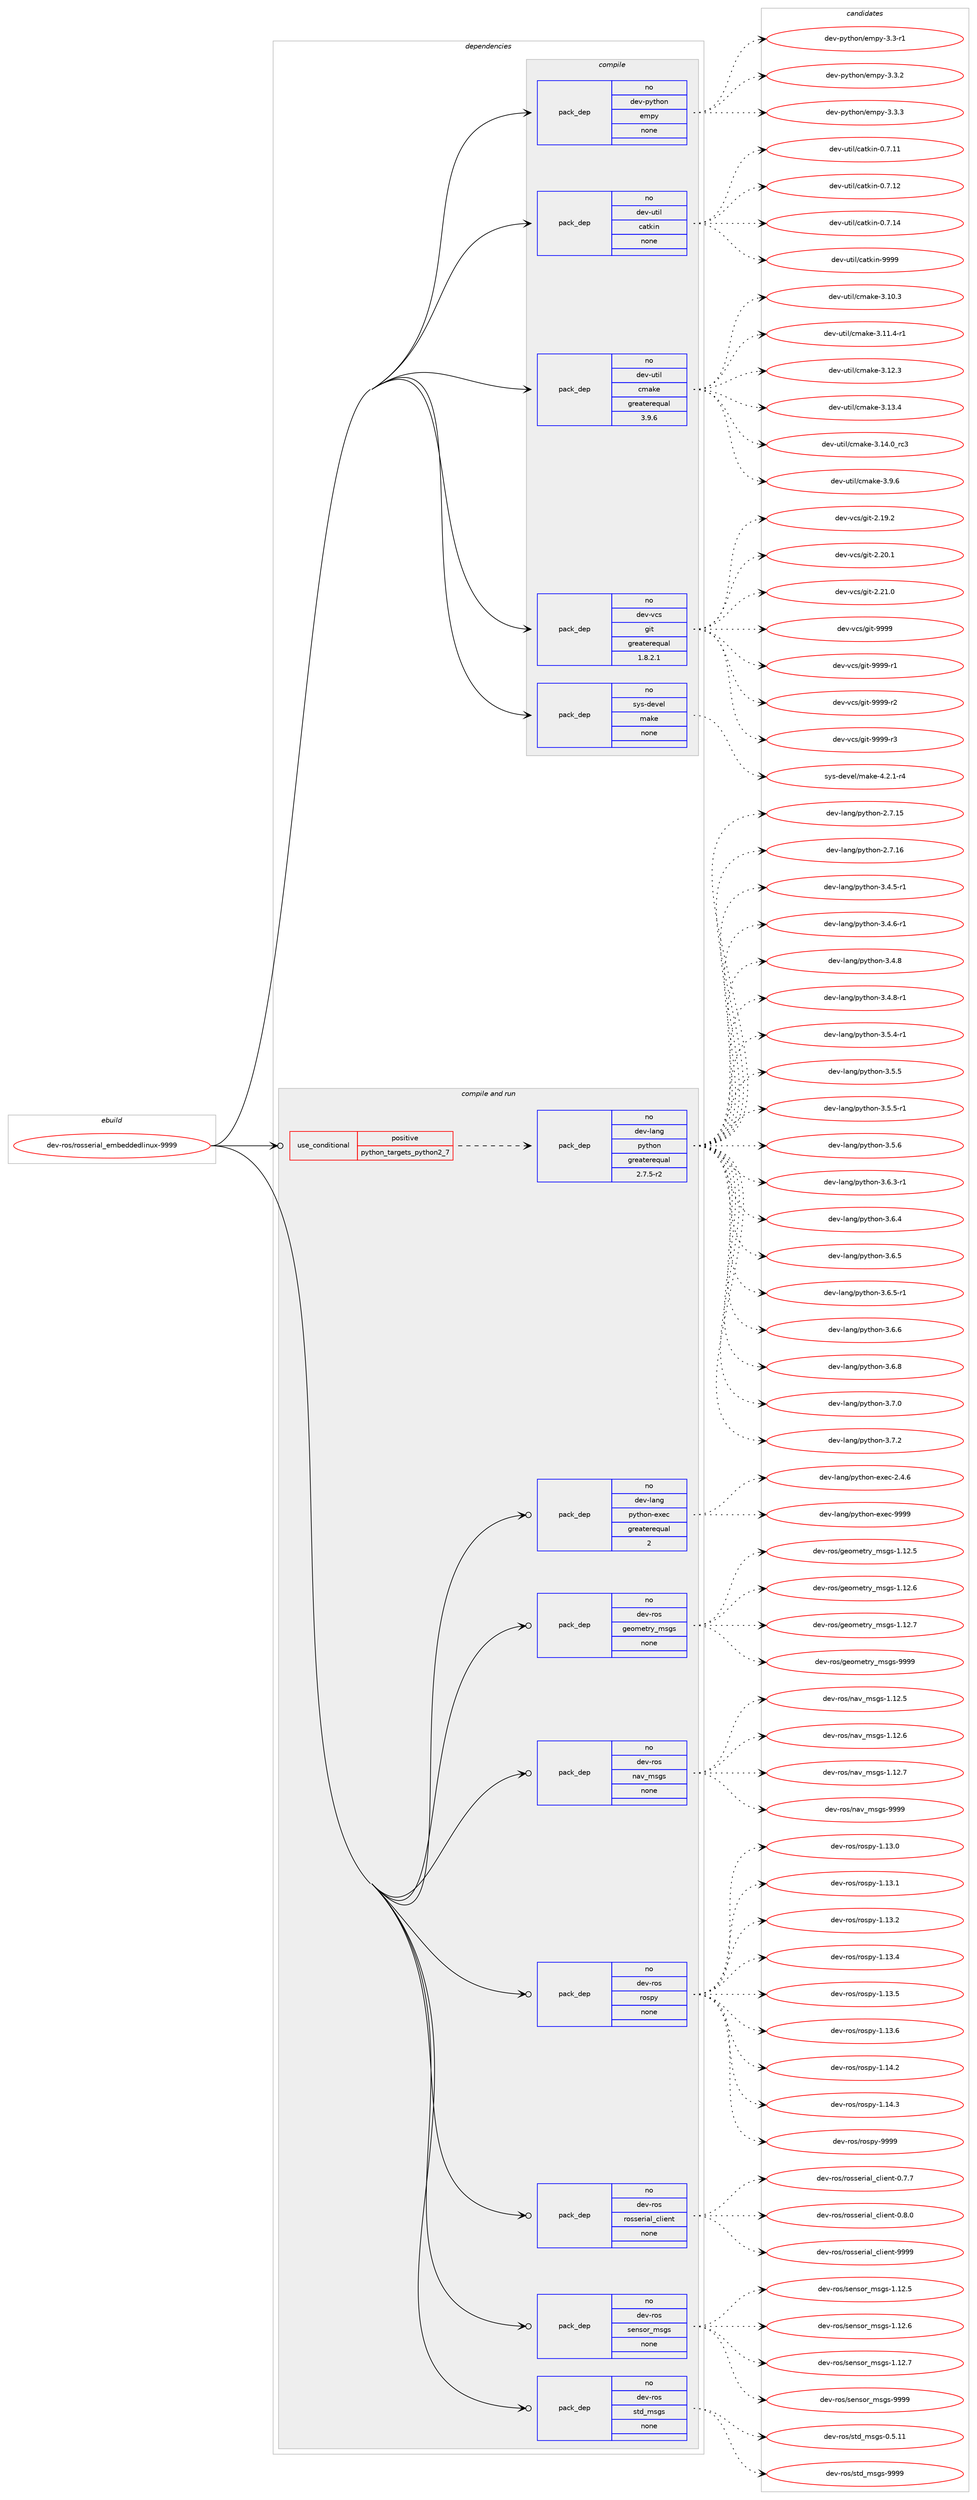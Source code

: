 digraph prolog {

# *************
# Graph options
# *************

newrank=true;
concentrate=true;
compound=true;
graph [rankdir=LR,fontname=Helvetica,fontsize=10,ranksep=1.5];#, ranksep=2.5, nodesep=0.2];
edge  [arrowhead=vee];
node  [fontname=Helvetica,fontsize=10];

# **********
# The ebuild
# **********

subgraph cluster_leftcol {
color=gray;
rank=same;
label=<<i>ebuild</i>>;
id [label="dev-ros/rosserial_embeddedlinux-9999", color=red, width=4, href="../dev-ros/rosserial_embeddedlinux-9999.svg"];
}

# ****************
# The dependencies
# ****************

subgraph cluster_midcol {
color=gray;
label=<<i>dependencies</i>>;
subgraph cluster_compile {
fillcolor="#eeeeee";
style=filled;
label=<<i>compile</i>>;
subgraph pack1053737 {
dependency1467376 [label=<<TABLE BORDER="0" CELLBORDER="1" CELLSPACING="0" CELLPADDING="4" WIDTH="220"><TR><TD ROWSPAN="6" CELLPADDING="30">pack_dep</TD></TR><TR><TD WIDTH="110">no</TD></TR><TR><TD>dev-python</TD></TR><TR><TD>empy</TD></TR><TR><TD>none</TD></TR><TR><TD></TD></TR></TABLE>>, shape=none, color=blue];
}
id:e -> dependency1467376:w [weight=20,style="solid",arrowhead="vee"];
subgraph pack1053738 {
dependency1467377 [label=<<TABLE BORDER="0" CELLBORDER="1" CELLSPACING="0" CELLPADDING="4" WIDTH="220"><TR><TD ROWSPAN="6" CELLPADDING="30">pack_dep</TD></TR><TR><TD WIDTH="110">no</TD></TR><TR><TD>dev-util</TD></TR><TR><TD>catkin</TD></TR><TR><TD>none</TD></TR><TR><TD></TD></TR></TABLE>>, shape=none, color=blue];
}
id:e -> dependency1467377:w [weight=20,style="solid",arrowhead="vee"];
subgraph pack1053739 {
dependency1467378 [label=<<TABLE BORDER="0" CELLBORDER="1" CELLSPACING="0" CELLPADDING="4" WIDTH="220"><TR><TD ROWSPAN="6" CELLPADDING="30">pack_dep</TD></TR><TR><TD WIDTH="110">no</TD></TR><TR><TD>dev-util</TD></TR><TR><TD>cmake</TD></TR><TR><TD>greaterequal</TD></TR><TR><TD>3.9.6</TD></TR></TABLE>>, shape=none, color=blue];
}
id:e -> dependency1467378:w [weight=20,style="solid",arrowhead="vee"];
subgraph pack1053740 {
dependency1467379 [label=<<TABLE BORDER="0" CELLBORDER="1" CELLSPACING="0" CELLPADDING="4" WIDTH="220"><TR><TD ROWSPAN="6" CELLPADDING="30">pack_dep</TD></TR><TR><TD WIDTH="110">no</TD></TR><TR><TD>dev-vcs</TD></TR><TR><TD>git</TD></TR><TR><TD>greaterequal</TD></TR><TR><TD>1.8.2.1</TD></TR></TABLE>>, shape=none, color=blue];
}
id:e -> dependency1467379:w [weight=20,style="solid",arrowhead="vee"];
subgraph pack1053741 {
dependency1467380 [label=<<TABLE BORDER="0" CELLBORDER="1" CELLSPACING="0" CELLPADDING="4" WIDTH="220"><TR><TD ROWSPAN="6" CELLPADDING="30">pack_dep</TD></TR><TR><TD WIDTH="110">no</TD></TR><TR><TD>sys-devel</TD></TR><TR><TD>make</TD></TR><TR><TD>none</TD></TR><TR><TD></TD></TR></TABLE>>, shape=none, color=blue];
}
id:e -> dependency1467380:w [weight=20,style="solid",arrowhead="vee"];
}
subgraph cluster_compileandrun {
fillcolor="#eeeeee";
style=filled;
label=<<i>compile and run</i>>;
subgraph cond390249 {
dependency1467381 [label=<<TABLE BORDER="0" CELLBORDER="1" CELLSPACING="0" CELLPADDING="4"><TR><TD ROWSPAN="3" CELLPADDING="10">use_conditional</TD></TR><TR><TD>positive</TD></TR><TR><TD>python_targets_python2_7</TD></TR></TABLE>>, shape=none, color=red];
subgraph pack1053742 {
dependency1467382 [label=<<TABLE BORDER="0" CELLBORDER="1" CELLSPACING="0" CELLPADDING="4" WIDTH="220"><TR><TD ROWSPAN="6" CELLPADDING="30">pack_dep</TD></TR><TR><TD WIDTH="110">no</TD></TR><TR><TD>dev-lang</TD></TR><TR><TD>python</TD></TR><TR><TD>greaterequal</TD></TR><TR><TD>2.7.5-r2</TD></TR></TABLE>>, shape=none, color=blue];
}
dependency1467381:e -> dependency1467382:w [weight=20,style="dashed",arrowhead="vee"];
}
id:e -> dependency1467381:w [weight=20,style="solid",arrowhead="odotvee"];
subgraph pack1053743 {
dependency1467383 [label=<<TABLE BORDER="0" CELLBORDER="1" CELLSPACING="0" CELLPADDING="4" WIDTH="220"><TR><TD ROWSPAN="6" CELLPADDING="30">pack_dep</TD></TR><TR><TD WIDTH="110">no</TD></TR><TR><TD>dev-lang</TD></TR><TR><TD>python-exec</TD></TR><TR><TD>greaterequal</TD></TR><TR><TD>2</TD></TR></TABLE>>, shape=none, color=blue];
}
id:e -> dependency1467383:w [weight=20,style="solid",arrowhead="odotvee"];
subgraph pack1053744 {
dependency1467384 [label=<<TABLE BORDER="0" CELLBORDER="1" CELLSPACING="0" CELLPADDING="4" WIDTH="220"><TR><TD ROWSPAN="6" CELLPADDING="30">pack_dep</TD></TR><TR><TD WIDTH="110">no</TD></TR><TR><TD>dev-ros</TD></TR><TR><TD>geometry_msgs</TD></TR><TR><TD>none</TD></TR><TR><TD></TD></TR></TABLE>>, shape=none, color=blue];
}
id:e -> dependency1467384:w [weight=20,style="solid",arrowhead="odotvee"];
subgraph pack1053745 {
dependency1467385 [label=<<TABLE BORDER="0" CELLBORDER="1" CELLSPACING="0" CELLPADDING="4" WIDTH="220"><TR><TD ROWSPAN="6" CELLPADDING="30">pack_dep</TD></TR><TR><TD WIDTH="110">no</TD></TR><TR><TD>dev-ros</TD></TR><TR><TD>nav_msgs</TD></TR><TR><TD>none</TD></TR><TR><TD></TD></TR></TABLE>>, shape=none, color=blue];
}
id:e -> dependency1467385:w [weight=20,style="solid",arrowhead="odotvee"];
subgraph pack1053746 {
dependency1467386 [label=<<TABLE BORDER="0" CELLBORDER="1" CELLSPACING="0" CELLPADDING="4" WIDTH="220"><TR><TD ROWSPAN="6" CELLPADDING="30">pack_dep</TD></TR><TR><TD WIDTH="110">no</TD></TR><TR><TD>dev-ros</TD></TR><TR><TD>rospy</TD></TR><TR><TD>none</TD></TR><TR><TD></TD></TR></TABLE>>, shape=none, color=blue];
}
id:e -> dependency1467386:w [weight=20,style="solid",arrowhead="odotvee"];
subgraph pack1053747 {
dependency1467387 [label=<<TABLE BORDER="0" CELLBORDER="1" CELLSPACING="0" CELLPADDING="4" WIDTH="220"><TR><TD ROWSPAN="6" CELLPADDING="30">pack_dep</TD></TR><TR><TD WIDTH="110">no</TD></TR><TR><TD>dev-ros</TD></TR><TR><TD>rosserial_client</TD></TR><TR><TD>none</TD></TR><TR><TD></TD></TR></TABLE>>, shape=none, color=blue];
}
id:e -> dependency1467387:w [weight=20,style="solid",arrowhead="odotvee"];
subgraph pack1053748 {
dependency1467388 [label=<<TABLE BORDER="0" CELLBORDER="1" CELLSPACING="0" CELLPADDING="4" WIDTH="220"><TR><TD ROWSPAN="6" CELLPADDING="30">pack_dep</TD></TR><TR><TD WIDTH="110">no</TD></TR><TR><TD>dev-ros</TD></TR><TR><TD>sensor_msgs</TD></TR><TR><TD>none</TD></TR><TR><TD></TD></TR></TABLE>>, shape=none, color=blue];
}
id:e -> dependency1467388:w [weight=20,style="solid",arrowhead="odotvee"];
subgraph pack1053749 {
dependency1467389 [label=<<TABLE BORDER="0" CELLBORDER="1" CELLSPACING="0" CELLPADDING="4" WIDTH="220"><TR><TD ROWSPAN="6" CELLPADDING="30">pack_dep</TD></TR><TR><TD WIDTH="110">no</TD></TR><TR><TD>dev-ros</TD></TR><TR><TD>std_msgs</TD></TR><TR><TD>none</TD></TR><TR><TD></TD></TR></TABLE>>, shape=none, color=blue];
}
id:e -> dependency1467389:w [weight=20,style="solid",arrowhead="odotvee"];
}
subgraph cluster_run {
fillcolor="#eeeeee";
style=filled;
label=<<i>run</i>>;
}
}

# **************
# The candidates
# **************

subgraph cluster_choices {
rank=same;
color=gray;
label=<<i>candidates</i>>;

subgraph choice1053737 {
color=black;
nodesep=1;
choice1001011184511212111610411111047101109112121455146514511449 [label="dev-python/empy-3.3-r1", color=red, width=4,href="../dev-python/empy-3.3-r1.svg"];
choice1001011184511212111610411111047101109112121455146514650 [label="dev-python/empy-3.3.2", color=red, width=4,href="../dev-python/empy-3.3.2.svg"];
choice1001011184511212111610411111047101109112121455146514651 [label="dev-python/empy-3.3.3", color=red, width=4,href="../dev-python/empy-3.3.3.svg"];
dependency1467376:e -> choice1001011184511212111610411111047101109112121455146514511449:w [style=dotted,weight="100"];
dependency1467376:e -> choice1001011184511212111610411111047101109112121455146514650:w [style=dotted,weight="100"];
dependency1467376:e -> choice1001011184511212111610411111047101109112121455146514651:w [style=dotted,weight="100"];
}
subgraph choice1053738 {
color=black;
nodesep=1;
choice1001011184511711610510847999711610710511045484655464949 [label="dev-util/catkin-0.7.11", color=red, width=4,href="../dev-util/catkin-0.7.11.svg"];
choice1001011184511711610510847999711610710511045484655464950 [label="dev-util/catkin-0.7.12", color=red, width=4,href="../dev-util/catkin-0.7.12.svg"];
choice1001011184511711610510847999711610710511045484655464952 [label="dev-util/catkin-0.7.14", color=red, width=4,href="../dev-util/catkin-0.7.14.svg"];
choice100101118451171161051084799971161071051104557575757 [label="dev-util/catkin-9999", color=red, width=4,href="../dev-util/catkin-9999.svg"];
dependency1467377:e -> choice1001011184511711610510847999711610710511045484655464949:w [style=dotted,weight="100"];
dependency1467377:e -> choice1001011184511711610510847999711610710511045484655464950:w [style=dotted,weight="100"];
dependency1467377:e -> choice1001011184511711610510847999711610710511045484655464952:w [style=dotted,weight="100"];
dependency1467377:e -> choice100101118451171161051084799971161071051104557575757:w [style=dotted,weight="100"];
}
subgraph choice1053739 {
color=black;
nodesep=1;
choice1001011184511711610510847991099710710145514649484651 [label="dev-util/cmake-3.10.3", color=red, width=4,href="../dev-util/cmake-3.10.3.svg"];
choice10010111845117116105108479910997107101455146494946524511449 [label="dev-util/cmake-3.11.4-r1", color=red, width=4,href="../dev-util/cmake-3.11.4-r1.svg"];
choice1001011184511711610510847991099710710145514649504651 [label="dev-util/cmake-3.12.3", color=red, width=4,href="../dev-util/cmake-3.12.3.svg"];
choice1001011184511711610510847991099710710145514649514652 [label="dev-util/cmake-3.13.4", color=red, width=4,href="../dev-util/cmake-3.13.4.svg"];
choice1001011184511711610510847991099710710145514649524648951149951 [label="dev-util/cmake-3.14.0_rc3", color=red, width=4,href="../dev-util/cmake-3.14.0_rc3.svg"];
choice10010111845117116105108479910997107101455146574654 [label="dev-util/cmake-3.9.6", color=red, width=4,href="../dev-util/cmake-3.9.6.svg"];
dependency1467378:e -> choice1001011184511711610510847991099710710145514649484651:w [style=dotted,weight="100"];
dependency1467378:e -> choice10010111845117116105108479910997107101455146494946524511449:w [style=dotted,weight="100"];
dependency1467378:e -> choice1001011184511711610510847991099710710145514649504651:w [style=dotted,weight="100"];
dependency1467378:e -> choice1001011184511711610510847991099710710145514649514652:w [style=dotted,weight="100"];
dependency1467378:e -> choice1001011184511711610510847991099710710145514649524648951149951:w [style=dotted,weight="100"];
dependency1467378:e -> choice10010111845117116105108479910997107101455146574654:w [style=dotted,weight="100"];
}
subgraph choice1053740 {
color=black;
nodesep=1;
choice10010111845118991154710310511645504649574650 [label="dev-vcs/git-2.19.2", color=red, width=4,href="../dev-vcs/git-2.19.2.svg"];
choice10010111845118991154710310511645504650484649 [label="dev-vcs/git-2.20.1", color=red, width=4,href="../dev-vcs/git-2.20.1.svg"];
choice10010111845118991154710310511645504650494648 [label="dev-vcs/git-2.21.0", color=red, width=4,href="../dev-vcs/git-2.21.0.svg"];
choice1001011184511899115471031051164557575757 [label="dev-vcs/git-9999", color=red, width=4,href="../dev-vcs/git-9999.svg"];
choice10010111845118991154710310511645575757574511449 [label="dev-vcs/git-9999-r1", color=red, width=4,href="../dev-vcs/git-9999-r1.svg"];
choice10010111845118991154710310511645575757574511450 [label="dev-vcs/git-9999-r2", color=red, width=4,href="../dev-vcs/git-9999-r2.svg"];
choice10010111845118991154710310511645575757574511451 [label="dev-vcs/git-9999-r3", color=red, width=4,href="../dev-vcs/git-9999-r3.svg"];
dependency1467379:e -> choice10010111845118991154710310511645504649574650:w [style=dotted,weight="100"];
dependency1467379:e -> choice10010111845118991154710310511645504650484649:w [style=dotted,weight="100"];
dependency1467379:e -> choice10010111845118991154710310511645504650494648:w [style=dotted,weight="100"];
dependency1467379:e -> choice1001011184511899115471031051164557575757:w [style=dotted,weight="100"];
dependency1467379:e -> choice10010111845118991154710310511645575757574511449:w [style=dotted,weight="100"];
dependency1467379:e -> choice10010111845118991154710310511645575757574511450:w [style=dotted,weight="100"];
dependency1467379:e -> choice10010111845118991154710310511645575757574511451:w [style=dotted,weight="100"];
}
subgraph choice1053741 {
color=black;
nodesep=1;
choice1151211154510010111810110847109971071014552465046494511452 [label="sys-devel/make-4.2.1-r4", color=red, width=4,href="../sys-devel/make-4.2.1-r4.svg"];
dependency1467380:e -> choice1151211154510010111810110847109971071014552465046494511452:w [style=dotted,weight="100"];
}
subgraph choice1053742 {
color=black;
nodesep=1;
choice10010111845108971101034711212111610411111045504655464953 [label="dev-lang/python-2.7.15", color=red, width=4,href="../dev-lang/python-2.7.15.svg"];
choice10010111845108971101034711212111610411111045504655464954 [label="dev-lang/python-2.7.16", color=red, width=4,href="../dev-lang/python-2.7.16.svg"];
choice1001011184510897110103471121211161041111104551465246534511449 [label="dev-lang/python-3.4.5-r1", color=red, width=4,href="../dev-lang/python-3.4.5-r1.svg"];
choice1001011184510897110103471121211161041111104551465246544511449 [label="dev-lang/python-3.4.6-r1", color=red, width=4,href="../dev-lang/python-3.4.6-r1.svg"];
choice100101118451089711010347112121116104111110455146524656 [label="dev-lang/python-3.4.8", color=red, width=4,href="../dev-lang/python-3.4.8.svg"];
choice1001011184510897110103471121211161041111104551465246564511449 [label="dev-lang/python-3.4.8-r1", color=red, width=4,href="../dev-lang/python-3.4.8-r1.svg"];
choice1001011184510897110103471121211161041111104551465346524511449 [label="dev-lang/python-3.5.4-r1", color=red, width=4,href="../dev-lang/python-3.5.4-r1.svg"];
choice100101118451089711010347112121116104111110455146534653 [label="dev-lang/python-3.5.5", color=red, width=4,href="../dev-lang/python-3.5.5.svg"];
choice1001011184510897110103471121211161041111104551465346534511449 [label="dev-lang/python-3.5.5-r1", color=red, width=4,href="../dev-lang/python-3.5.5-r1.svg"];
choice100101118451089711010347112121116104111110455146534654 [label="dev-lang/python-3.5.6", color=red, width=4,href="../dev-lang/python-3.5.6.svg"];
choice1001011184510897110103471121211161041111104551465446514511449 [label="dev-lang/python-3.6.3-r1", color=red, width=4,href="../dev-lang/python-3.6.3-r1.svg"];
choice100101118451089711010347112121116104111110455146544652 [label="dev-lang/python-3.6.4", color=red, width=4,href="../dev-lang/python-3.6.4.svg"];
choice100101118451089711010347112121116104111110455146544653 [label="dev-lang/python-3.6.5", color=red, width=4,href="../dev-lang/python-3.6.5.svg"];
choice1001011184510897110103471121211161041111104551465446534511449 [label="dev-lang/python-3.6.5-r1", color=red, width=4,href="../dev-lang/python-3.6.5-r1.svg"];
choice100101118451089711010347112121116104111110455146544654 [label="dev-lang/python-3.6.6", color=red, width=4,href="../dev-lang/python-3.6.6.svg"];
choice100101118451089711010347112121116104111110455146544656 [label="dev-lang/python-3.6.8", color=red, width=4,href="../dev-lang/python-3.6.8.svg"];
choice100101118451089711010347112121116104111110455146554648 [label="dev-lang/python-3.7.0", color=red, width=4,href="../dev-lang/python-3.7.0.svg"];
choice100101118451089711010347112121116104111110455146554650 [label="dev-lang/python-3.7.2", color=red, width=4,href="../dev-lang/python-3.7.2.svg"];
dependency1467382:e -> choice10010111845108971101034711212111610411111045504655464953:w [style=dotted,weight="100"];
dependency1467382:e -> choice10010111845108971101034711212111610411111045504655464954:w [style=dotted,weight="100"];
dependency1467382:e -> choice1001011184510897110103471121211161041111104551465246534511449:w [style=dotted,weight="100"];
dependency1467382:e -> choice1001011184510897110103471121211161041111104551465246544511449:w [style=dotted,weight="100"];
dependency1467382:e -> choice100101118451089711010347112121116104111110455146524656:w [style=dotted,weight="100"];
dependency1467382:e -> choice1001011184510897110103471121211161041111104551465246564511449:w [style=dotted,weight="100"];
dependency1467382:e -> choice1001011184510897110103471121211161041111104551465346524511449:w [style=dotted,weight="100"];
dependency1467382:e -> choice100101118451089711010347112121116104111110455146534653:w [style=dotted,weight="100"];
dependency1467382:e -> choice1001011184510897110103471121211161041111104551465346534511449:w [style=dotted,weight="100"];
dependency1467382:e -> choice100101118451089711010347112121116104111110455146534654:w [style=dotted,weight="100"];
dependency1467382:e -> choice1001011184510897110103471121211161041111104551465446514511449:w [style=dotted,weight="100"];
dependency1467382:e -> choice100101118451089711010347112121116104111110455146544652:w [style=dotted,weight="100"];
dependency1467382:e -> choice100101118451089711010347112121116104111110455146544653:w [style=dotted,weight="100"];
dependency1467382:e -> choice1001011184510897110103471121211161041111104551465446534511449:w [style=dotted,weight="100"];
dependency1467382:e -> choice100101118451089711010347112121116104111110455146544654:w [style=dotted,weight="100"];
dependency1467382:e -> choice100101118451089711010347112121116104111110455146544656:w [style=dotted,weight="100"];
dependency1467382:e -> choice100101118451089711010347112121116104111110455146554648:w [style=dotted,weight="100"];
dependency1467382:e -> choice100101118451089711010347112121116104111110455146554650:w [style=dotted,weight="100"];
}
subgraph choice1053743 {
color=black;
nodesep=1;
choice1001011184510897110103471121211161041111104510112010199455046524654 [label="dev-lang/python-exec-2.4.6", color=red, width=4,href="../dev-lang/python-exec-2.4.6.svg"];
choice10010111845108971101034711212111610411111045101120101994557575757 [label="dev-lang/python-exec-9999", color=red, width=4,href="../dev-lang/python-exec-9999.svg"];
dependency1467383:e -> choice1001011184510897110103471121211161041111104510112010199455046524654:w [style=dotted,weight="100"];
dependency1467383:e -> choice10010111845108971101034711212111610411111045101120101994557575757:w [style=dotted,weight="100"];
}
subgraph choice1053744 {
color=black;
nodesep=1;
choice10010111845114111115471031011111091011161141219510911510311545494649504653 [label="dev-ros/geometry_msgs-1.12.5", color=red, width=4,href="../dev-ros/geometry_msgs-1.12.5.svg"];
choice10010111845114111115471031011111091011161141219510911510311545494649504654 [label="dev-ros/geometry_msgs-1.12.6", color=red, width=4,href="../dev-ros/geometry_msgs-1.12.6.svg"];
choice10010111845114111115471031011111091011161141219510911510311545494649504655 [label="dev-ros/geometry_msgs-1.12.7", color=red, width=4,href="../dev-ros/geometry_msgs-1.12.7.svg"];
choice1001011184511411111547103101111109101116114121951091151031154557575757 [label="dev-ros/geometry_msgs-9999", color=red, width=4,href="../dev-ros/geometry_msgs-9999.svg"];
dependency1467384:e -> choice10010111845114111115471031011111091011161141219510911510311545494649504653:w [style=dotted,weight="100"];
dependency1467384:e -> choice10010111845114111115471031011111091011161141219510911510311545494649504654:w [style=dotted,weight="100"];
dependency1467384:e -> choice10010111845114111115471031011111091011161141219510911510311545494649504655:w [style=dotted,weight="100"];
dependency1467384:e -> choice1001011184511411111547103101111109101116114121951091151031154557575757:w [style=dotted,weight="100"];
}
subgraph choice1053745 {
color=black;
nodesep=1;
choice1001011184511411111547110971189510911510311545494649504653 [label="dev-ros/nav_msgs-1.12.5", color=red, width=4,href="../dev-ros/nav_msgs-1.12.5.svg"];
choice1001011184511411111547110971189510911510311545494649504654 [label="dev-ros/nav_msgs-1.12.6", color=red, width=4,href="../dev-ros/nav_msgs-1.12.6.svg"];
choice1001011184511411111547110971189510911510311545494649504655 [label="dev-ros/nav_msgs-1.12.7", color=red, width=4,href="../dev-ros/nav_msgs-1.12.7.svg"];
choice100101118451141111154711097118951091151031154557575757 [label="dev-ros/nav_msgs-9999", color=red, width=4,href="../dev-ros/nav_msgs-9999.svg"];
dependency1467385:e -> choice1001011184511411111547110971189510911510311545494649504653:w [style=dotted,weight="100"];
dependency1467385:e -> choice1001011184511411111547110971189510911510311545494649504654:w [style=dotted,weight="100"];
dependency1467385:e -> choice1001011184511411111547110971189510911510311545494649504655:w [style=dotted,weight="100"];
dependency1467385:e -> choice100101118451141111154711097118951091151031154557575757:w [style=dotted,weight="100"];
}
subgraph choice1053746 {
color=black;
nodesep=1;
choice100101118451141111154711411111511212145494649514648 [label="dev-ros/rospy-1.13.0", color=red, width=4,href="../dev-ros/rospy-1.13.0.svg"];
choice100101118451141111154711411111511212145494649514649 [label="dev-ros/rospy-1.13.1", color=red, width=4,href="../dev-ros/rospy-1.13.1.svg"];
choice100101118451141111154711411111511212145494649514650 [label="dev-ros/rospy-1.13.2", color=red, width=4,href="../dev-ros/rospy-1.13.2.svg"];
choice100101118451141111154711411111511212145494649514652 [label="dev-ros/rospy-1.13.4", color=red, width=4,href="../dev-ros/rospy-1.13.4.svg"];
choice100101118451141111154711411111511212145494649514653 [label="dev-ros/rospy-1.13.5", color=red, width=4,href="../dev-ros/rospy-1.13.5.svg"];
choice100101118451141111154711411111511212145494649514654 [label="dev-ros/rospy-1.13.6", color=red, width=4,href="../dev-ros/rospy-1.13.6.svg"];
choice100101118451141111154711411111511212145494649524650 [label="dev-ros/rospy-1.14.2", color=red, width=4,href="../dev-ros/rospy-1.14.2.svg"];
choice100101118451141111154711411111511212145494649524651 [label="dev-ros/rospy-1.14.3", color=red, width=4,href="../dev-ros/rospy-1.14.3.svg"];
choice10010111845114111115471141111151121214557575757 [label="dev-ros/rospy-9999", color=red, width=4,href="../dev-ros/rospy-9999.svg"];
dependency1467386:e -> choice100101118451141111154711411111511212145494649514648:w [style=dotted,weight="100"];
dependency1467386:e -> choice100101118451141111154711411111511212145494649514649:w [style=dotted,weight="100"];
dependency1467386:e -> choice100101118451141111154711411111511212145494649514650:w [style=dotted,weight="100"];
dependency1467386:e -> choice100101118451141111154711411111511212145494649514652:w [style=dotted,weight="100"];
dependency1467386:e -> choice100101118451141111154711411111511212145494649514653:w [style=dotted,weight="100"];
dependency1467386:e -> choice100101118451141111154711411111511212145494649514654:w [style=dotted,weight="100"];
dependency1467386:e -> choice100101118451141111154711411111511212145494649524650:w [style=dotted,weight="100"];
dependency1467386:e -> choice100101118451141111154711411111511212145494649524651:w [style=dotted,weight="100"];
dependency1467386:e -> choice10010111845114111115471141111151121214557575757:w [style=dotted,weight="100"];
}
subgraph choice1053747 {
color=black;
nodesep=1;
choice1001011184511411111547114111115115101114105971089599108105101110116454846554655 [label="dev-ros/rosserial_client-0.7.7", color=red, width=4,href="../dev-ros/rosserial_client-0.7.7.svg"];
choice1001011184511411111547114111115115101114105971089599108105101110116454846564648 [label="dev-ros/rosserial_client-0.8.0", color=red, width=4,href="../dev-ros/rosserial_client-0.8.0.svg"];
choice10010111845114111115471141111151151011141059710895991081051011101164557575757 [label="dev-ros/rosserial_client-9999", color=red, width=4,href="../dev-ros/rosserial_client-9999.svg"];
dependency1467387:e -> choice1001011184511411111547114111115115101114105971089599108105101110116454846554655:w [style=dotted,weight="100"];
dependency1467387:e -> choice1001011184511411111547114111115115101114105971089599108105101110116454846564648:w [style=dotted,weight="100"];
dependency1467387:e -> choice10010111845114111115471141111151151011141059710895991081051011101164557575757:w [style=dotted,weight="100"];
}
subgraph choice1053748 {
color=black;
nodesep=1;
choice10010111845114111115471151011101151111149510911510311545494649504653 [label="dev-ros/sensor_msgs-1.12.5", color=red, width=4,href="../dev-ros/sensor_msgs-1.12.5.svg"];
choice10010111845114111115471151011101151111149510911510311545494649504654 [label="dev-ros/sensor_msgs-1.12.6", color=red, width=4,href="../dev-ros/sensor_msgs-1.12.6.svg"];
choice10010111845114111115471151011101151111149510911510311545494649504655 [label="dev-ros/sensor_msgs-1.12.7", color=red, width=4,href="../dev-ros/sensor_msgs-1.12.7.svg"];
choice1001011184511411111547115101110115111114951091151031154557575757 [label="dev-ros/sensor_msgs-9999", color=red, width=4,href="../dev-ros/sensor_msgs-9999.svg"];
dependency1467388:e -> choice10010111845114111115471151011101151111149510911510311545494649504653:w [style=dotted,weight="100"];
dependency1467388:e -> choice10010111845114111115471151011101151111149510911510311545494649504654:w [style=dotted,weight="100"];
dependency1467388:e -> choice10010111845114111115471151011101151111149510911510311545494649504655:w [style=dotted,weight="100"];
dependency1467388:e -> choice1001011184511411111547115101110115111114951091151031154557575757:w [style=dotted,weight="100"];
}
subgraph choice1053749 {
color=black;
nodesep=1;
choice10010111845114111115471151161009510911510311545484653464949 [label="dev-ros/std_msgs-0.5.11", color=red, width=4,href="../dev-ros/std_msgs-0.5.11.svg"];
choice1001011184511411111547115116100951091151031154557575757 [label="dev-ros/std_msgs-9999", color=red, width=4,href="../dev-ros/std_msgs-9999.svg"];
dependency1467389:e -> choice10010111845114111115471151161009510911510311545484653464949:w [style=dotted,weight="100"];
dependency1467389:e -> choice1001011184511411111547115116100951091151031154557575757:w [style=dotted,weight="100"];
}
}

}
